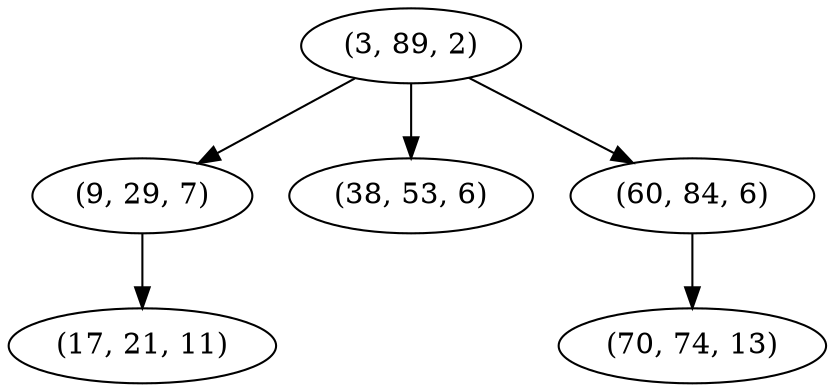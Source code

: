 digraph tree {
    "(3, 89, 2)";
    "(9, 29, 7)";
    "(17, 21, 11)";
    "(38, 53, 6)";
    "(60, 84, 6)";
    "(70, 74, 13)";
    "(3, 89, 2)" -> "(9, 29, 7)";
    "(3, 89, 2)" -> "(38, 53, 6)";
    "(3, 89, 2)" -> "(60, 84, 6)";
    "(9, 29, 7)" -> "(17, 21, 11)";
    "(60, 84, 6)" -> "(70, 74, 13)";
}
